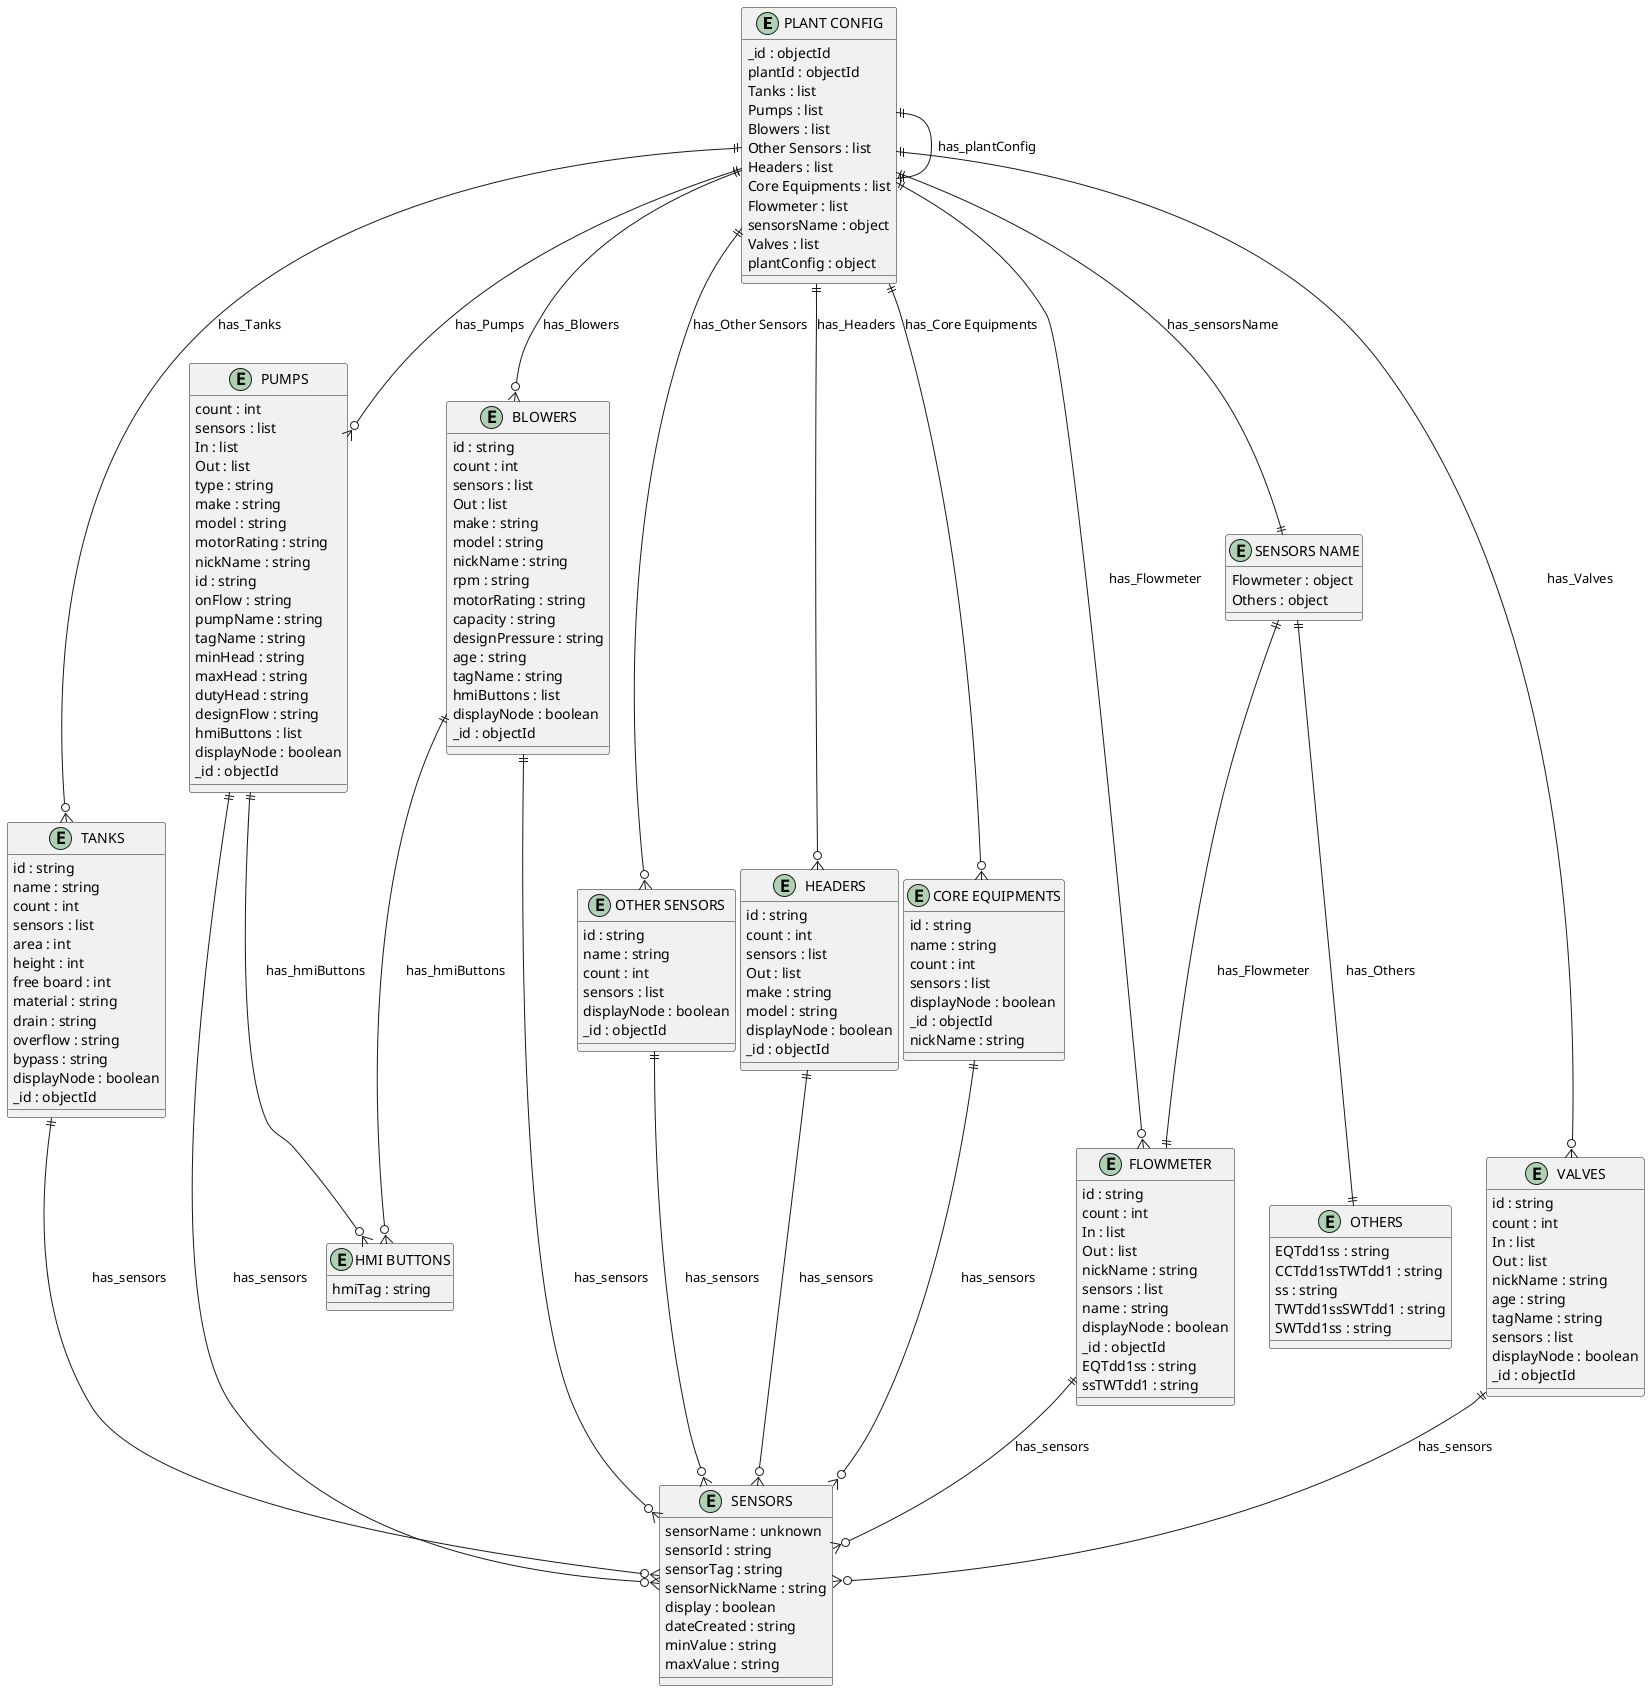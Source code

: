 @startuml PLANT_CONFIG_Diagram

entity "PLANT CONFIG" as PLANT_CONFIG {
  _id : objectId
  plantId : objectId
  Tanks : list
  Pumps : list
  Blowers : list
  Other Sensors : list
  Headers : list
  Core Equipments : list
  Flowmeter : list
  sensorsName : object
  Valves : list
  plantConfig : object
}

entity "TANKS" as TANKS {
  id : string
  name : string
  count : int
  sensors : list
  area : int
  height : int
  free board : int
  material : string
  drain : string
  overflow : string
  bypass : string
  displayNode : boolean
  _id : objectId
}

entity "SENSORS" as SENSORS {
  sensorName : unknown
  sensorId : string
  sensorTag : string
  sensorNickName : string
  display : boolean
  dateCreated : string
  minValue : string
  maxValue : string
}

entity "PUMPS" as PUMPS {
  count : int
  sensors : list
  In : list
  Out : list
  type : string
  make : string
  model : string
  motorRating : string
  nickName : string
  id : string
  onFlow : string
  pumpName : string
  tagName : string
  minHead : string
  maxHead : string
  dutyHead : string
  designFlow : string
  hmiButtons : list
  displayNode : boolean
  _id : objectId
}

entity "HMI BUTTONS" as HMI_BUTTONS {
  hmiTag : string
}

entity "BLOWERS" as BLOWERS {
  id : string
  count : int
  sensors : list
  Out : list
  make : string
  model : string
  nickName : string
  rpm : string
  motorRating : string
  capacity : string
  designPressure : string
  age : string
  tagName : string
  hmiButtons : list
  displayNode : boolean
  _id : objectId
}

entity "OTHER SENSORS" as OTHER_SENSORS {
  id : string
  name : string
  count : int
  sensors : list
  displayNode : boolean
  _id : objectId
}

entity "HEADERS" as HEADERS {
  id : string
  count : int
  sensors : list
  Out : list
  make : string
  model : string
  displayNode : boolean
  _id : objectId
}

entity "CORE EQUIPMENTS" as CORE_EQUIPMENTS {
  id : string
  name : string
  count : int
  sensors : list
  displayNode : boolean
  _id : objectId
  nickName : string
}

entity "FLOWMETER" as FLOWMETER {
  id : string
  count : int
  In : list
  Out : list
  nickName : string
  sensors : list
  name : string
  displayNode : boolean
  _id : objectId
  EQTdd1ss : string
  ssTWTdd1 : string
}

entity "SENSORS NAME" as SENSORS_NAME {
  Flowmeter : object
  Others : object
}

entity "OTHERS" as OTHERS {
  EQTdd1ss : string
  CCTdd1ssTWTdd1 : string
  ss : string
  TWTdd1ssSWTdd1 : string
  SWTdd1ss : string
}

entity "VALVES" as VALVES {
  id : string
  count : int
  In : list
  Out : list
  nickName : string
  age : string
  tagName : string
  sensors : list
  displayNode : boolean
  _id : objectId
}

' // Relationships
PLANT_CONFIG ||--|| PLANT_CONFIG : has_plantConfig
PLANT_CONFIG ||--o{ TANKS : has_Tanks
TANKS ||--o{ SENSORS : has_sensors
PLANT_CONFIG ||--o{ PUMPS : has_Pumps
PUMPS ||--o{ SENSORS : has_sensors
PUMPS ||--o{ HMI_BUTTONS : has_hmiButtons
PLANT_CONFIG ||--o{ BLOWERS : has_Blowers
BLOWERS ||--o{ SENSORS : has_sensors
BLOWERS ||--o{ HMI_BUTTONS : has_hmiButtons
PLANT_CONFIG ||--o{ OTHER_SENSORS : has_Other Sensors
OTHER_SENSORS ||--o{ SENSORS : has_sensors
PLANT_CONFIG ||--o{ HEADERS : has_Headers
HEADERS ||--o{ SENSORS : has_sensors
PLANT_CONFIG ||--o{ CORE_EQUIPMENTS : has_Core Equipments
CORE_EQUIPMENTS ||--o{ SENSORS : has_sensors
PLANT_CONFIG ||--o{ FLOWMETER : has_Flowmeter
FLOWMETER ||--o{ SENSORS : has_sensors
PLANT_CONFIG ||--|| SENSORS_NAME : has_sensorsName
SENSORS_NAME ||--|| FLOWMETER : has_Flowmeter
SENSORS_NAME ||--|| OTHERS : has_Others
PLANT_CONFIG ||--o{ VALVES : has_Valves
VALVES ||--o{ SENSORS : has_sensors
@enduml